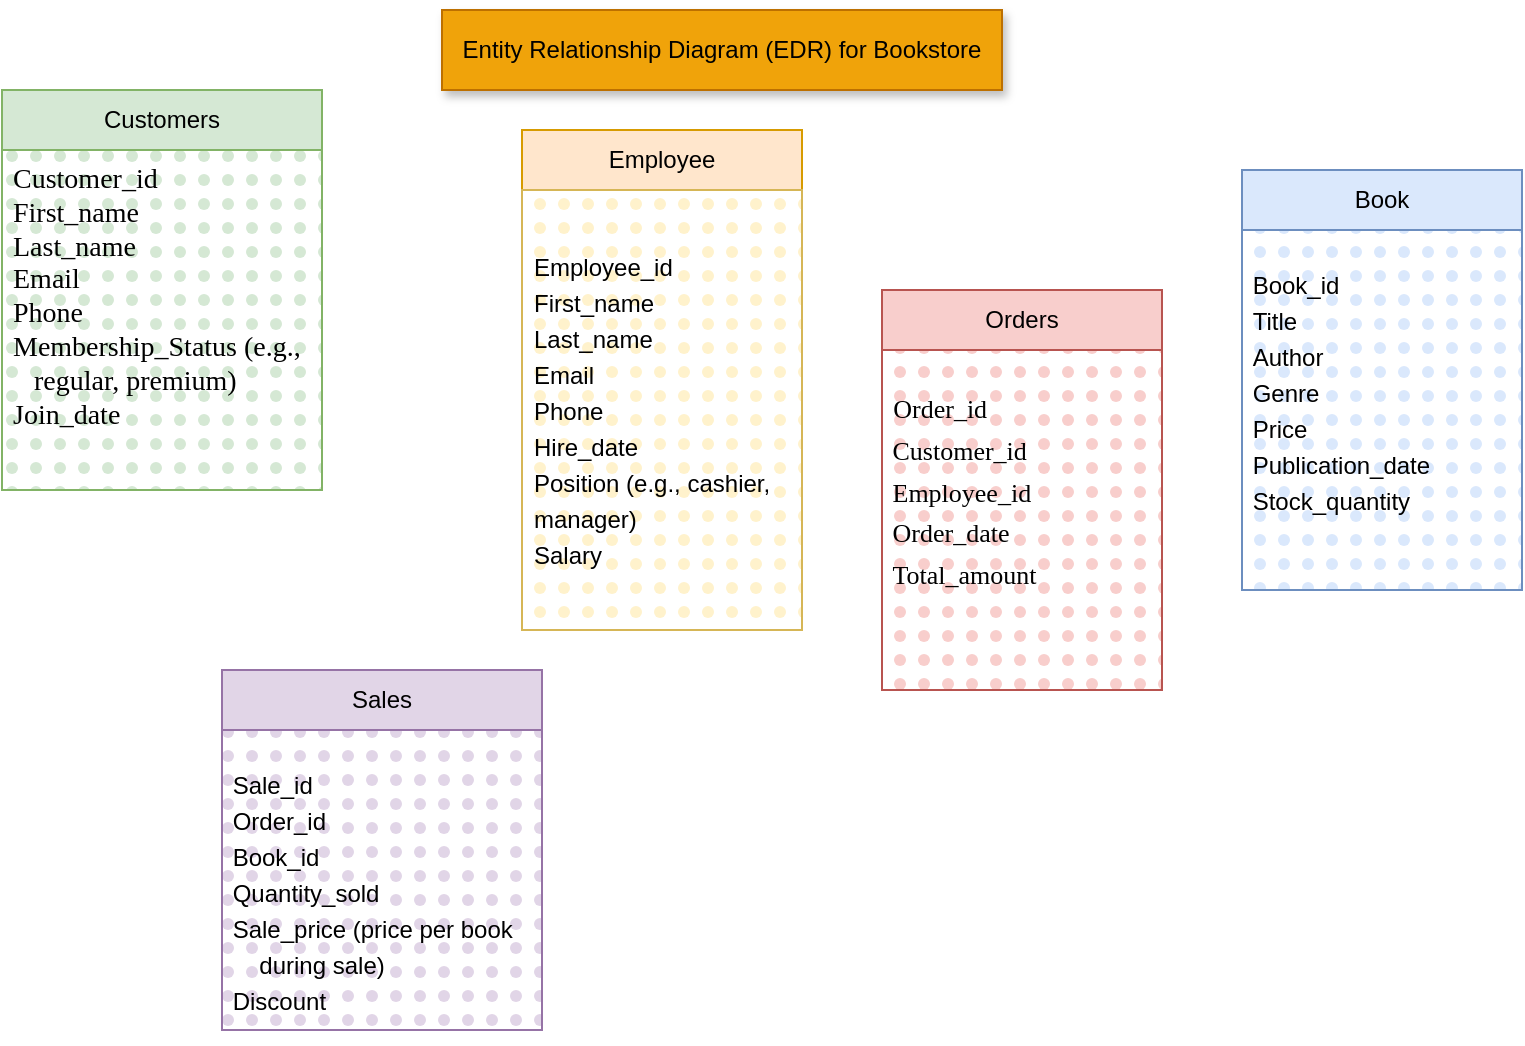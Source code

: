 <mxfile version="24.7.13">
  <diagram name="Page-1" id="EtehkmUGtoFDenz-zA8k">
    <mxGraphModel dx="954" dy="661" grid="1" gridSize="10" guides="1" tooltips="1" connect="1" arrows="1" fold="1" page="1" pageScale="1" pageWidth="850" pageHeight="1100" math="0" shadow="0">
      <root>
        <mxCell id="0" />
        <mxCell id="1" parent="0" />
        <mxCell id="L28P4xHWPFCMmD0ufhgJ-1" value="Customers" style="swimlane;fontStyle=0;childLayout=stackLayout;horizontal=1;startSize=30;horizontalStack=0;resizeParent=1;resizeParentMax=0;resizeLast=0;collapsible=1;marginBottom=0;whiteSpace=wrap;html=1;fillColor=#d5e8d4;strokeColor=#82b366;" vertex="1" parent="1">
          <mxGeometry x="50" y="60" width="160" height="200" as="geometry" />
        </mxCell>
        <mxCell id="L28P4xHWPFCMmD0ufhgJ-45" value="&lt;font style=&quot;font-size: 14px;&quot; face=&quot;Times New Roman&quot;&gt;&amp;nbsp;Customer_id&amp;nbsp;&lt;/font&gt;&lt;div&gt;&lt;font style=&quot;font-size: 14px;&quot; face=&quot;Times New Roman&quot;&gt;&amp;nbsp;First_name&lt;br&gt;&amp;nbsp;Last_name&lt;br&gt;&amp;nbsp;Email&lt;/font&gt;&lt;/div&gt;&lt;div&gt;&lt;font style=&quot;font-size: 14px;&quot; face=&quot;Times New Roman&quot;&gt;&amp;nbsp;Phone&lt;br&gt;&amp;nbsp;Membership_Status (e.g.,&amp;nbsp; &amp;nbsp; &amp;nbsp; &amp;nbsp; regular, premium)&lt;br&gt;&amp;nbsp;Join_date&lt;/font&gt;&lt;/div&gt;" style="text;whiteSpace=wrap;html=1;fillColor=#d5e8d4;strokeColor=#82b366;fillStyle=dots;" vertex="1" parent="L28P4xHWPFCMmD0ufhgJ-1">
          <mxGeometry y="30" width="160" height="170" as="geometry" />
        </mxCell>
        <mxCell id="L28P4xHWPFCMmD0ufhgJ-5" value="Employee" style="swimlane;fontStyle=0;childLayout=stackLayout;horizontal=1;startSize=30;horizontalStack=0;resizeParent=1;resizeParentMax=0;resizeLast=0;collapsible=1;marginBottom=0;whiteSpace=wrap;html=1;fillColor=#ffe6cc;strokeColor=#d79b00;" vertex="1" parent="1">
          <mxGeometry x="310" y="80" width="140" height="250" as="geometry" />
        </mxCell>
        <mxCell id="L28P4xHWPFCMmD0ufhgJ-6" value="&lt;p style=&quot;line-height: 150%;&quot;&gt;&lt;font face=&quot;Helvetica&quot; style=&quot;font-size: 12px;&quot;&gt;&lt;span style=&quot;background-color: initial; text-align: justify;&quot;&gt;Employee_id&lt;/span&gt;&lt;span style=&quot;background-color: initial; text-align: justify;&quot;&gt;&amp;nbsp;&lt;/span&gt;&lt;br&gt;&lt;span style=&quot;background-color: initial;&quot;&gt;First_name&lt;/span&gt;&lt;br&gt;&lt;span style=&quot;background-color: initial;&quot;&gt;Last_name&lt;/span&gt;&lt;br&gt;&lt;span style=&quot;background-color: initial;&quot;&gt;Email&lt;/span&gt;&lt;br&gt;&lt;span style=&quot;background-color: initial;&quot;&gt;Phone&lt;/span&gt;&lt;br&gt;&lt;span style=&quot;background-color: initial;&quot;&gt;Hire_date&lt;/span&gt;&lt;br&gt;&lt;span style=&quot;background-color: initial;&quot;&gt;Position&lt;/span&gt;&lt;span style=&quot;background-color: initial;&quot;&gt;&amp;nbsp;(e.g., cashier, manager)&lt;/span&gt;&lt;br&gt;&lt;span style=&quot;background-color: initial;&quot;&gt;Salary&lt;/span&gt;&lt;/font&gt;&lt;/p&gt;" style="text;strokeColor=#d6b656;fillColor=#fff2cc;align=left;verticalAlign=middle;spacingLeft=4;spacingRight=4;overflow=hidden;points=[[0,0.5],[1,0.5]];portConstraint=eastwest;rotatable=0;whiteSpace=wrap;html=1;fillStyle=dots;" vertex="1" parent="L28P4xHWPFCMmD0ufhgJ-5">
          <mxGeometry y="30" width="140" height="220" as="geometry" />
        </mxCell>
        <mxCell id="L28P4xHWPFCMmD0ufhgJ-9" value="Book" style="swimlane;fontStyle=0;childLayout=stackLayout;horizontal=1;startSize=30;horizontalStack=0;resizeParent=1;resizeParentMax=0;resizeLast=0;collapsible=1;marginBottom=0;whiteSpace=wrap;html=1;fillColor=#dae8fc;strokeColor=#6c8ebf;" vertex="1" parent="1">
          <mxGeometry x="670" y="100" width="140" height="210" as="geometry" />
        </mxCell>
        <mxCell id="L28P4xHWPFCMmD0ufhgJ-46" value="&lt;p style=&quot;line-height: 150%;&quot;&gt;&amp;nbsp;Book_id&amp;nbsp;&lt;br&gt;&amp;nbsp;Title&lt;br&gt;&amp;nbsp;Author&lt;br&gt;&amp;nbsp;Genre&lt;br&gt;&amp;nbsp;Price&lt;br&gt;&amp;nbsp;Publication_date&lt;br&gt;&amp;nbsp;Stock_quantity&lt;/p&gt;" style="text;whiteSpace=wrap;html=1;align=left;fillColor=#dae8fc;strokeColor=#6c8ebf;fillStyle=dots;" vertex="1" parent="L28P4xHWPFCMmD0ufhgJ-9">
          <mxGeometry y="30" width="140" height="180" as="geometry" />
        </mxCell>
        <mxCell id="L28P4xHWPFCMmD0ufhgJ-13" value="Sales" style="swimlane;fontStyle=0;childLayout=stackLayout;horizontal=1;startSize=30;horizontalStack=0;resizeParent=1;resizeParentMax=0;resizeLast=0;collapsible=1;marginBottom=0;whiteSpace=wrap;html=1;fillColor=#e1d5e7;strokeColor=#9673a6;" vertex="1" parent="1">
          <mxGeometry x="160" y="350" width="160" height="180" as="geometry" />
        </mxCell>
        <mxCell id="L28P4xHWPFCMmD0ufhgJ-53" value="&lt;p style=&quot;line-height: 150%;&quot;&gt;&amp;nbsp;Sale_id&lt;br&gt;&amp;nbsp;Order_id&amp;nbsp;&lt;br&gt;&amp;nbsp;Book_id&amp;nbsp;&lt;br&gt;&amp;nbsp;Quantity_sold&lt;br&gt;&amp;nbsp;Sale_price (price per book&amp;nbsp; &amp;nbsp; &amp;nbsp; &amp;nbsp; &amp;nbsp;during sale)&lt;br&gt;&amp;nbsp;Discount&lt;/p&gt;" style="text;whiteSpace=wrap;html=1;fillColor=#e1d5e7;strokeColor=#9673a6;fillStyle=dots;" vertex="1" parent="L28P4xHWPFCMmD0ufhgJ-13">
          <mxGeometry y="30" width="160" height="150" as="geometry" />
        </mxCell>
        <mxCell id="L28P4xHWPFCMmD0ufhgJ-17" value="Orders" style="swimlane;fontStyle=0;childLayout=stackLayout;horizontal=1;startSize=30;horizontalStack=0;resizeParent=1;resizeParentMax=0;resizeLast=0;collapsible=1;marginBottom=0;whiteSpace=wrap;html=1;fillColor=#f8cecc;strokeColor=#b85450;" vertex="1" parent="1">
          <mxGeometry x="490" y="160" width="140" height="200" as="geometry" />
        </mxCell>
        <mxCell id="L28P4xHWPFCMmD0ufhgJ-51" value="&lt;p style=&quot;line-height: 160%; font-size: 13px;&quot;&gt;&amp;nbsp;&lt;font style=&quot;font-size: 13px;&quot; face=&quot;Times New Roman&quot;&gt;Order_id&amp;nbsp;&lt;br&gt;&amp;nbsp;Customer_id&amp;nbsp;&lt;br&gt;&amp;nbsp;Employee_id&amp;nbsp;&lt;br&gt;&amp;nbsp;Order_date&lt;br&gt;&amp;nbsp;Total_amount&lt;/font&gt;&lt;/p&gt;" style="text;whiteSpace=wrap;html=1;fillColor=#f8cecc;strokeColor=#b85450;fillStyle=dots;" vertex="1" parent="L28P4xHWPFCMmD0ufhgJ-17">
          <mxGeometry y="30" width="140" height="170" as="geometry" />
        </mxCell>
        <mxCell id="L28P4xHWPFCMmD0ufhgJ-42" value="Entity Relationship Diagram (EDR) for Bookstore" style="rounded=0;whiteSpace=wrap;html=1;fillColor=#f0a30a;fillStyle=auto;strokeColor=#BD7000;fontColor=#000000;shadow=1;" vertex="1" parent="1">
          <mxGeometry x="270" y="20" width="280" height="40" as="geometry" />
        </mxCell>
      </root>
    </mxGraphModel>
  </diagram>
</mxfile>
